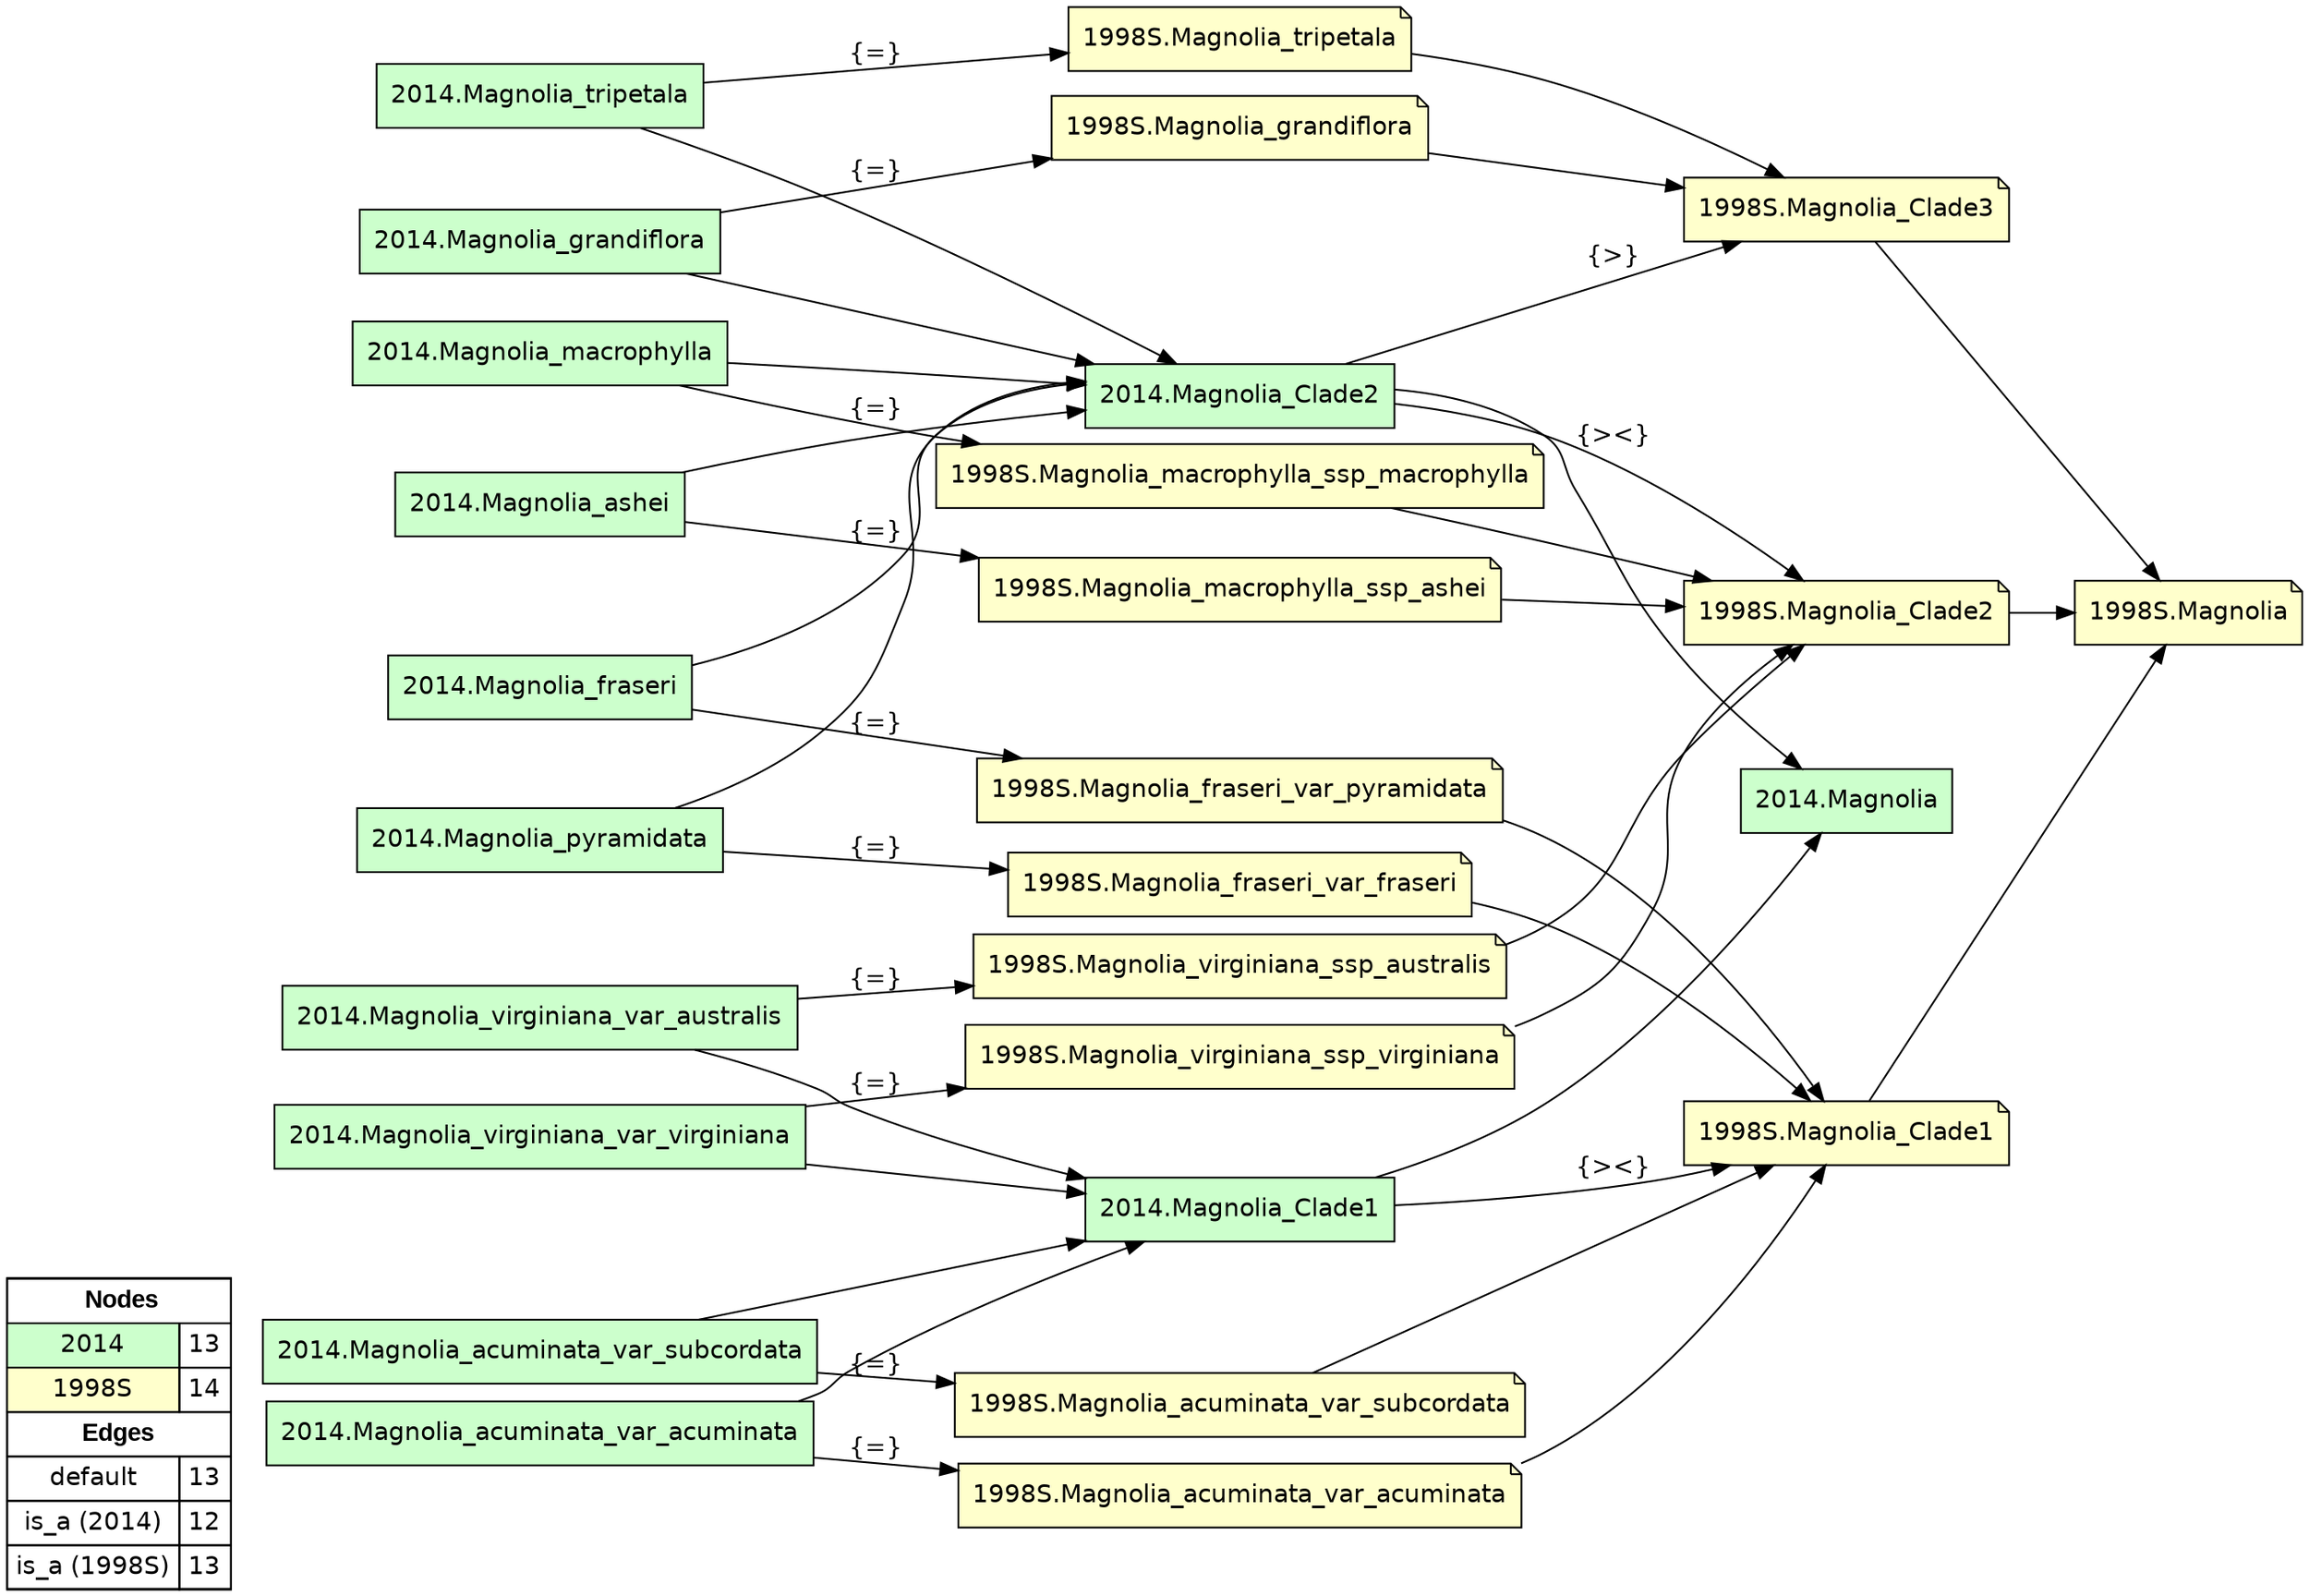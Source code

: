digraph{
rankdir=LR
node[shape=circle style=filled fillcolor="#FFFFFF"] 
node[shape=box style=filled fillcolor="#CCFFCC" fontname="helvetica"] 
"2014.Magnolia_tripetala"
"2014.Magnolia_fraseri"
"2014.Magnolia_acuminata_var_subcordata"
"2014.Magnolia_ashei"
"2014.Magnolia_grandiflora"
"2014.Magnolia_virginiana_var_australis"
"2014.Magnolia_Clade2"
"2014.Magnolia_Clade1"
"2014.Magnolia_acuminata_var_acuminata"
"2014.Magnolia"
"2014.Magnolia_virginiana_var_virginiana"
"2014.Magnolia_macrophylla"
"2014.Magnolia_pyramidata"
node[shape=circle style=filled fillcolor="#FFFFFF"] 
node[shape=note style=filled fillcolor="#FFFFCC" fontname="helvetica"] 
"1998S.Magnolia_macrophylla_ssp_macrophylla"
"1998S.Magnolia_virginiana_ssp_australis"
"1998S.Magnolia_grandiflora"
"1998S.Magnolia_fraseri_var_pyramidata"
"1998S.Magnolia_Clade2"
"1998S.Magnolia_macrophylla_ssp_ashei"
"1998S.Magnolia_tripetala"
"1998S.Magnolia_acuminata_var_acuminata"
"1998S.Magnolia_acuminata_var_subcordata"
"1998S.Magnolia_Clade3"
"1998S.Magnolia_Clade1"
"1998S.Magnolia_virginiana_ssp_virginiana"
"1998S.Magnolia_fraseri_var_fraseri"
"1998S.Magnolia"
edge[style=solid color="#000000" constraint=true penwidth=1 dir=forward]
edge[style=solid color="#000000" constraint=true penwidth=1 dir=forward]
"2014.Magnolia_acuminata_var_acuminata" -> "1998S.Magnolia_acuminata_var_acuminata" [label="{=}"]
"2014.Magnolia_Clade1" -> "1998S.Magnolia_Clade1" [label="{><}"]
"2014.Magnolia_virginiana_var_virginiana" -> "1998S.Magnolia_virginiana_ssp_virginiana" [label="{=}"]
"2014.Magnolia_macrophylla" -> "1998S.Magnolia_macrophylla_ssp_macrophylla" [label="{=}"]
"2014.Magnolia_fraseri" -> "1998S.Magnolia_fraseri_var_pyramidata" [label="{=}"]
"2014.Magnolia_ashei" -> "1998S.Magnolia_macrophylla_ssp_ashei" [label="{=}"]
"2014.Magnolia_Clade2" -> "1998S.Magnolia_Clade2" [label="{><}"]
"2014.Magnolia_Clade2" -> "1998S.Magnolia_Clade3" [label="{>}"]
"2014.Magnolia_pyramidata" -> "1998S.Magnolia_fraseri_var_fraseri" [label="{=}"]
"2014.Magnolia_acuminata_var_subcordata" -> "1998S.Magnolia_acuminata_var_subcordata" [label="{=}"]
"2014.Magnolia_grandiflora" -> "1998S.Magnolia_grandiflora" [label="{=}"]
"2014.Magnolia_virginiana_var_australis" -> "1998S.Magnolia_virginiana_ssp_australis" [label="{=}"]
"2014.Magnolia_tripetala" -> "1998S.Magnolia_tripetala" [label="{=}"]
edge[style=solid color="#000000" constraint=true penwidth=1 dir=forward]
edge[style=solid color="#000000" constraint=true penwidth=1 dir=forward]
"2014.Magnolia_fraseri" -> "2014.Magnolia_Clade2"
"2014.Magnolia_Clade2" -> "2014.Magnolia"
"2014.Magnolia_tripetala" -> "2014.Magnolia_Clade2"
"2014.Magnolia_macrophylla" -> "2014.Magnolia_Clade2"
"2014.Magnolia_pyramidata" -> "2014.Magnolia_Clade2"
"2014.Magnolia_virginiana_var_australis" -> "2014.Magnolia_Clade1"
"2014.Magnolia_acuminata_var_acuminata" -> "2014.Magnolia_Clade1"
"2014.Magnolia_virginiana_var_virginiana" -> "2014.Magnolia_Clade1"
"2014.Magnolia_grandiflora" -> "2014.Magnolia_Clade2"
"2014.Magnolia_ashei" -> "2014.Magnolia_Clade2"
"2014.Magnolia_acuminata_var_subcordata" -> "2014.Magnolia_Clade1"
"2014.Magnolia_Clade1" -> "2014.Magnolia"
edge[style=solid color="#000000" constraint=true penwidth=1 dir=forward]
edge[style=dashed color="#AA00FF" constraint=true penwidth=2 dir=both]
edge[style=solid color="#000000" constraint=true penwidth=1 dir=forward]
edge[style=solid color="#000000" constraint=true penwidth=1 dir=forward]
"1998S.Magnolia_tripetala" -> "1998S.Magnolia_Clade3"
"1998S.Magnolia_fraseri_var_fraseri" -> "1998S.Magnolia_Clade1"
"1998S.Magnolia_acuminata_var_subcordata" -> "1998S.Magnolia_Clade1"
"1998S.Magnolia_Clade1" -> "1998S.Magnolia"
"1998S.Magnolia_macrophylla_ssp_macrophylla" -> "1998S.Magnolia_Clade2"
"1998S.Magnolia_macrophylla_ssp_ashei" -> "1998S.Magnolia_Clade2"
"1998S.Magnolia_acuminata_var_acuminata" -> "1998S.Magnolia_Clade1"
"1998S.Magnolia_fraseri_var_pyramidata" -> "1998S.Magnolia_Clade1"
"1998S.Magnolia_virginiana_ssp_australis" -> "1998S.Magnolia_Clade2"
"1998S.Magnolia_virginiana_ssp_virginiana" -> "1998S.Magnolia_Clade2"
"1998S.Magnolia_Clade3" -> "1998S.Magnolia"
"1998S.Magnolia_grandiflora" -> "1998S.Magnolia_Clade3"
"1998S.Magnolia_Clade2" -> "1998S.Magnolia"
node[shape=box] 
{rank=source Legend [fillcolor= white margin=0 label=< 
 <TABLE BORDER="0" CELLBORDER="1" CELLSPACING="0" CELLPADDING="4"> 
<TR> <TD COLSPAN="2"><font face="Arial Black"> Nodes</font></TD> </TR> 
<TR> 
 <TD bgcolor="#CCFFCC" fontname="helvetica">2014</TD> 
 <TD>13</TD> 
 </TR> 
<TR> 
 <TD bgcolor="#FFFFCC" fontname="helvetica">1998S</TD> 
 <TD>14</TD> 
 </TR> 
<TR> <TD COLSPAN="2"><font face = "Arial Black"> Edges </font></TD> </TR> 
<TR> 
 <TD><font color ="#000000">default</font></TD><TD>13</TD>
</TR>
<TR> 
 <TD><font color ="#000000">is_a (2014)</font></TD><TD>12</TD>
</TR>
<TR> 
 <TD><font color ="#000000">is_a (1998S)</font></TD><TD>13</TD>
</TR>
</TABLE> 
 >] } 
}